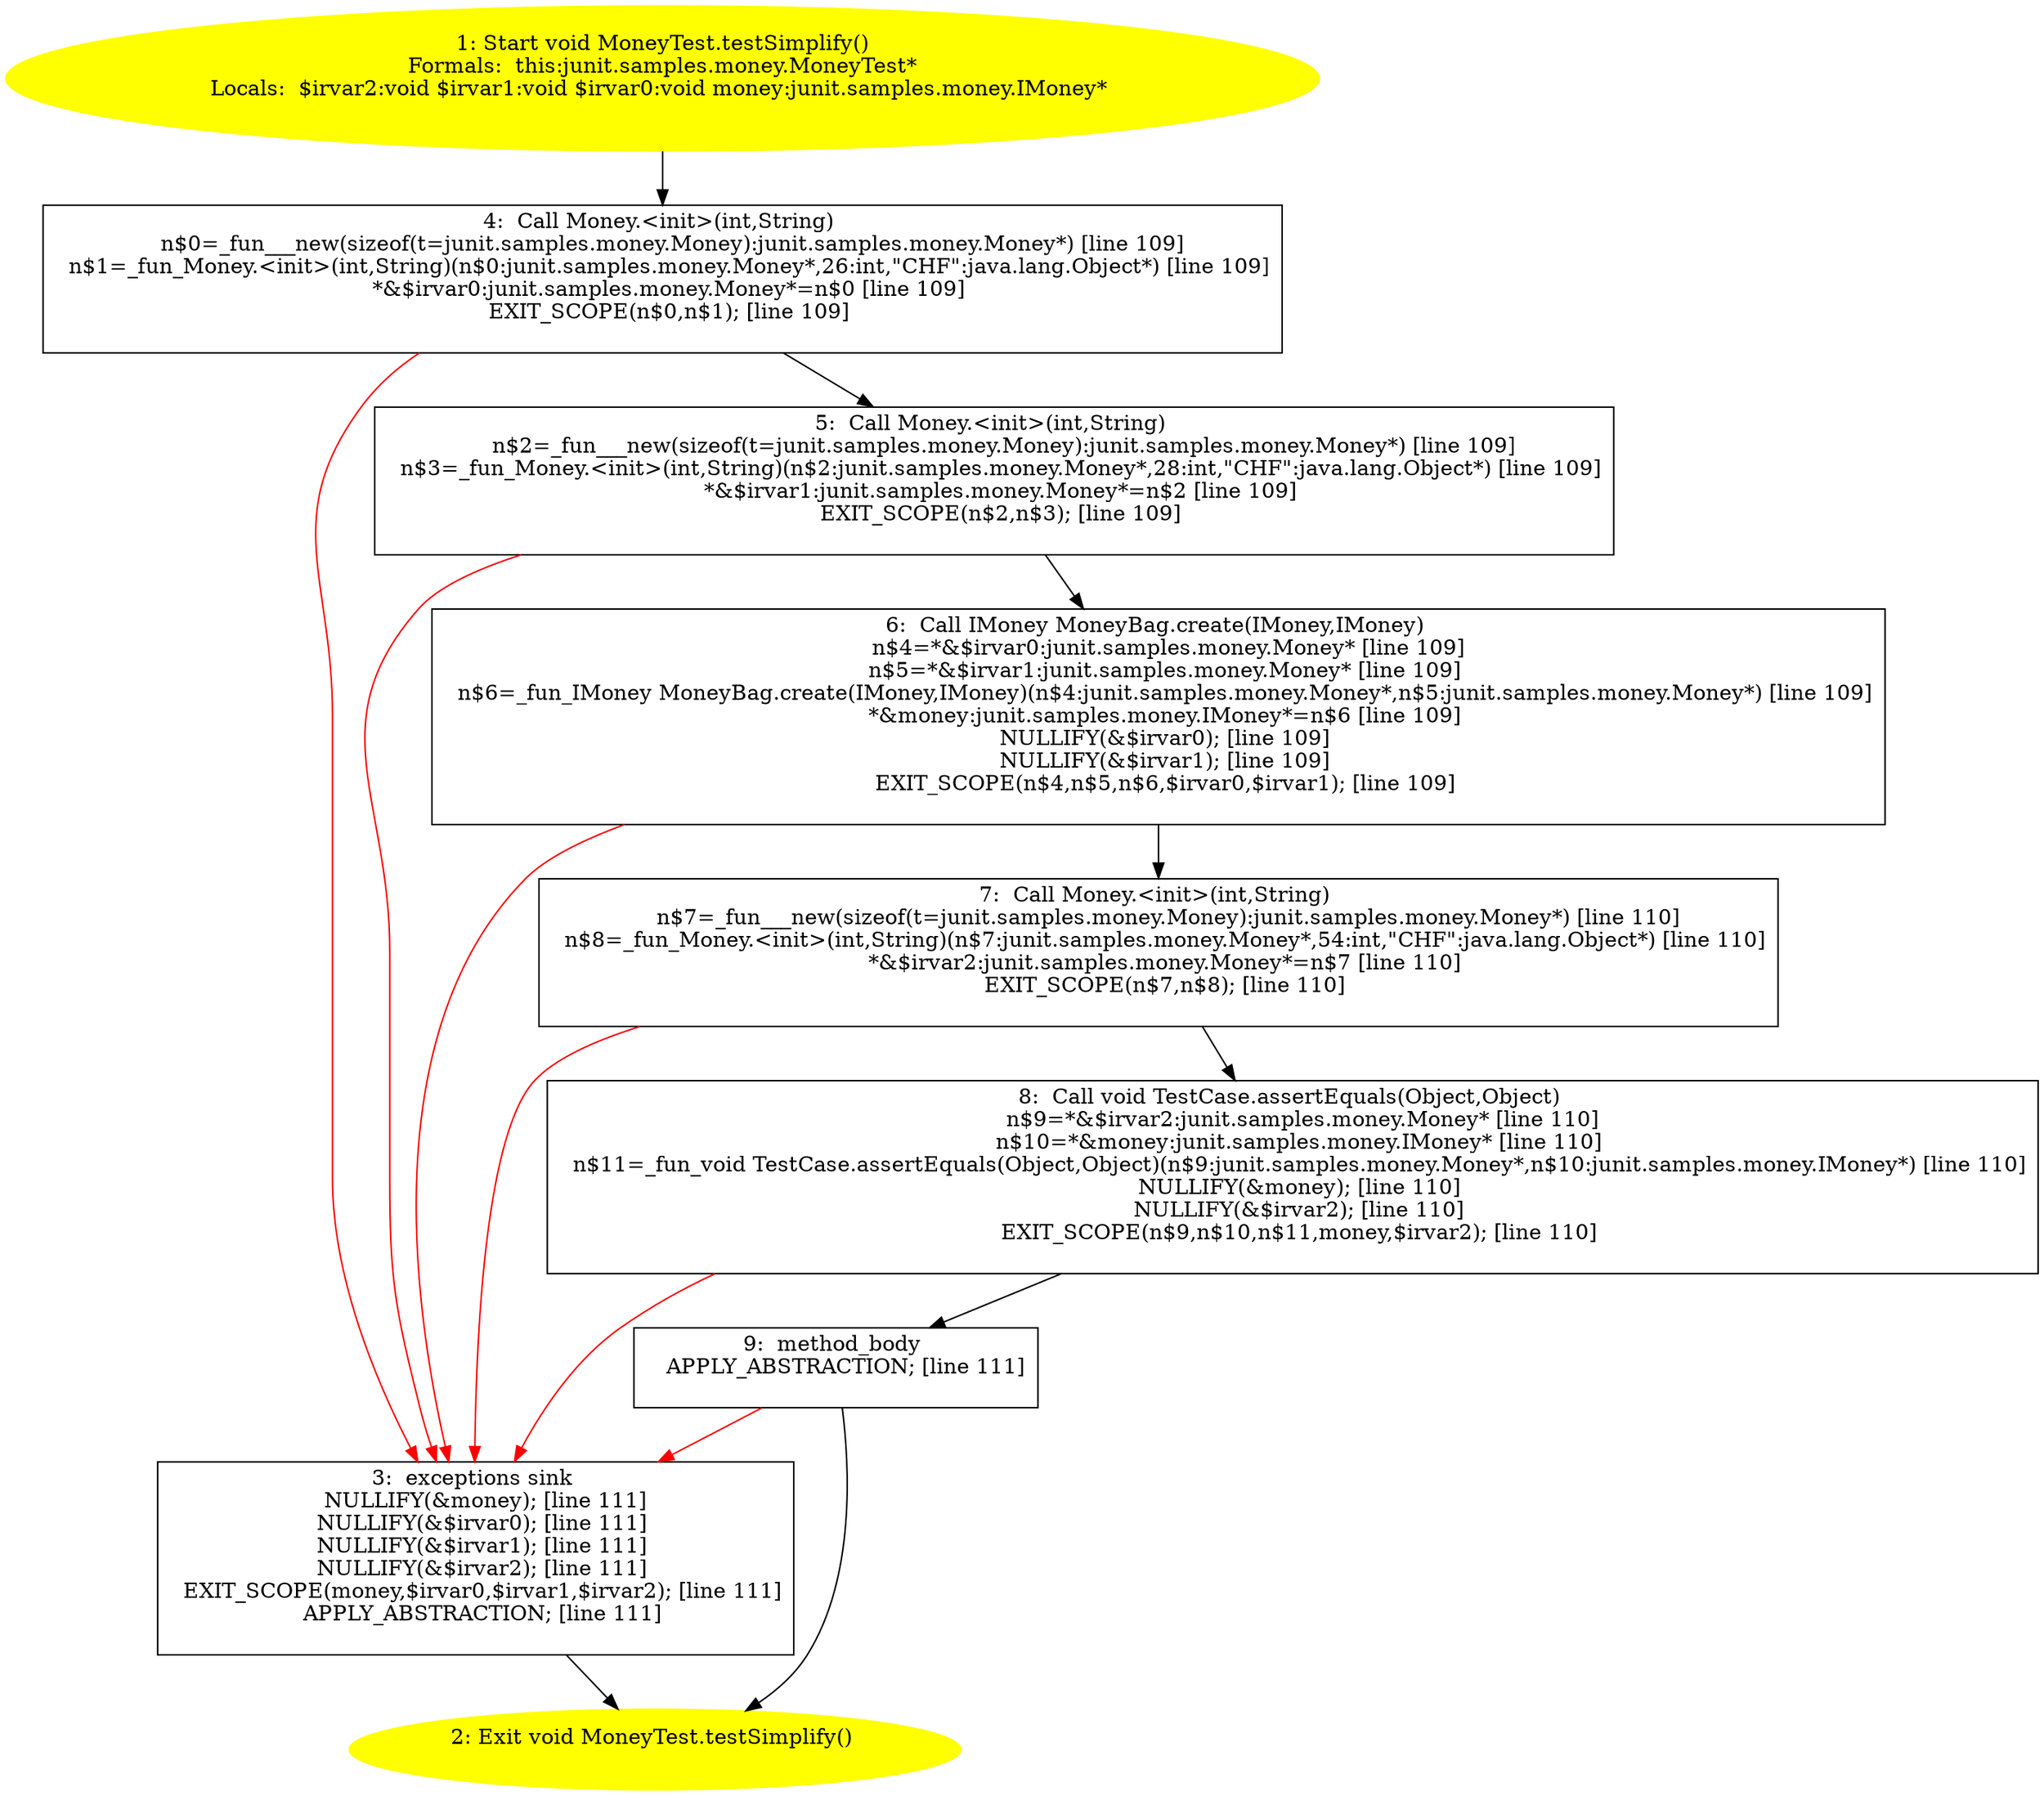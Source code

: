 /* @generated */
digraph cfg {
"junit.samples.money.MoneyTest.testSimplify():void.81e6f1a9d99fb3c71aaa0397e3fc6c04_1" [label="1: Start void MoneyTest.testSimplify()\nFormals:  this:junit.samples.money.MoneyTest*\nLocals:  $irvar2:void $irvar1:void $irvar0:void money:junit.samples.money.IMoney* \n  " color=yellow style=filled]
	

	 "junit.samples.money.MoneyTest.testSimplify():void.81e6f1a9d99fb3c71aaa0397e3fc6c04_1" -> "junit.samples.money.MoneyTest.testSimplify():void.81e6f1a9d99fb3c71aaa0397e3fc6c04_4" ;
"junit.samples.money.MoneyTest.testSimplify():void.81e6f1a9d99fb3c71aaa0397e3fc6c04_2" [label="2: Exit void MoneyTest.testSimplify() \n  " color=yellow style=filled]
	

"junit.samples.money.MoneyTest.testSimplify():void.81e6f1a9d99fb3c71aaa0397e3fc6c04_3" [label="3:  exceptions sink \n   NULLIFY(&money); [line 111]\n  NULLIFY(&$irvar0); [line 111]\n  NULLIFY(&$irvar1); [line 111]\n  NULLIFY(&$irvar2); [line 111]\n  EXIT_SCOPE(money,$irvar0,$irvar1,$irvar2); [line 111]\n  APPLY_ABSTRACTION; [line 111]\n " shape="box"]
	

	 "junit.samples.money.MoneyTest.testSimplify():void.81e6f1a9d99fb3c71aaa0397e3fc6c04_3" -> "junit.samples.money.MoneyTest.testSimplify():void.81e6f1a9d99fb3c71aaa0397e3fc6c04_2" ;
"junit.samples.money.MoneyTest.testSimplify():void.81e6f1a9d99fb3c71aaa0397e3fc6c04_4" [label="4:  Call Money.<init>(int,String) \n   n$0=_fun___new(sizeof(t=junit.samples.money.Money):junit.samples.money.Money*) [line 109]\n  n$1=_fun_Money.<init>(int,String)(n$0:junit.samples.money.Money*,26:int,\"CHF\":java.lang.Object*) [line 109]\n  *&$irvar0:junit.samples.money.Money*=n$0 [line 109]\n  EXIT_SCOPE(n$0,n$1); [line 109]\n " shape="box"]
	

	 "junit.samples.money.MoneyTest.testSimplify():void.81e6f1a9d99fb3c71aaa0397e3fc6c04_4" -> "junit.samples.money.MoneyTest.testSimplify():void.81e6f1a9d99fb3c71aaa0397e3fc6c04_5" ;
	 "junit.samples.money.MoneyTest.testSimplify():void.81e6f1a9d99fb3c71aaa0397e3fc6c04_4" -> "junit.samples.money.MoneyTest.testSimplify():void.81e6f1a9d99fb3c71aaa0397e3fc6c04_3" [color="red" ];
"junit.samples.money.MoneyTest.testSimplify():void.81e6f1a9d99fb3c71aaa0397e3fc6c04_5" [label="5:  Call Money.<init>(int,String) \n   n$2=_fun___new(sizeof(t=junit.samples.money.Money):junit.samples.money.Money*) [line 109]\n  n$3=_fun_Money.<init>(int,String)(n$2:junit.samples.money.Money*,28:int,\"CHF\":java.lang.Object*) [line 109]\n  *&$irvar1:junit.samples.money.Money*=n$2 [line 109]\n  EXIT_SCOPE(n$2,n$3); [line 109]\n " shape="box"]
	

	 "junit.samples.money.MoneyTest.testSimplify():void.81e6f1a9d99fb3c71aaa0397e3fc6c04_5" -> "junit.samples.money.MoneyTest.testSimplify():void.81e6f1a9d99fb3c71aaa0397e3fc6c04_6" ;
	 "junit.samples.money.MoneyTest.testSimplify():void.81e6f1a9d99fb3c71aaa0397e3fc6c04_5" -> "junit.samples.money.MoneyTest.testSimplify():void.81e6f1a9d99fb3c71aaa0397e3fc6c04_3" [color="red" ];
"junit.samples.money.MoneyTest.testSimplify():void.81e6f1a9d99fb3c71aaa0397e3fc6c04_6" [label="6:  Call IMoney MoneyBag.create(IMoney,IMoney) \n   n$4=*&$irvar0:junit.samples.money.Money* [line 109]\n  n$5=*&$irvar1:junit.samples.money.Money* [line 109]\n  n$6=_fun_IMoney MoneyBag.create(IMoney,IMoney)(n$4:junit.samples.money.Money*,n$5:junit.samples.money.Money*) [line 109]\n  *&money:junit.samples.money.IMoney*=n$6 [line 109]\n  NULLIFY(&$irvar0); [line 109]\n  NULLIFY(&$irvar1); [line 109]\n  EXIT_SCOPE(n$4,n$5,n$6,$irvar0,$irvar1); [line 109]\n " shape="box"]
	

	 "junit.samples.money.MoneyTest.testSimplify():void.81e6f1a9d99fb3c71aaa0397e3fc6c04_6" -> "junit.samples.money.MoneyTest.testSimplify():void.81e6f1a9d99fb3c71aaa0397e3fc6c04_7" ;
	 "junit.samples.money.MoneyTest.testSimplify():void.81e6f1a9d99fb3c71aaa0397e3fc6c04_6" -> "junit.samples.money.MoneyTest.testSimplify():void.81e6f1a9d99fb3c71aaa0397e3fc6c04_3" [color="red" ];
"junit.samples.money.MoneyTest.testSimplify():void.81e6f1a9d99fb3c71aaa0397e3fc6c04_7" [label="7:  Call Money.<init>(int,String) \n   n$7=_fun___new(sizeof(t=junit.samples.money.Money):junit.samples.money.Money*) [line 110]\n  n$8=_fun_Money.<init>(int,String)(n$7:junit.samples.money.Money*,54:int,\"CHF\":java.lang.Object*) [line 110]\n  *&$irvar2:junit.samples.money.Money*=n$7 [line 110]\n  EXIT_SCOPE(n$7,n$8); [line 110]\n " shape="box"]
	

	 "junit.samples.money.MoneyTest.testSimplify():void.81e6f1a9d99fb3c71aaa0397e3fc6c04_7" -> "junit.samples.money.MoneyTest.testSimplify():void.81e6f1a9d99fb3c71aaa0397e3fc6c04_8" ;
	 "junit.samples.money.MoneyTest.testSimplify():void.81e6f1a9d99fb3c71aaa0397e3fc6c04_7" -> "junit.samples.money.MoneyTest.testSimplify():void.81e6f1a9d99fb3c71aaa0397e3fc6c04_3" [color="red" ];
"junit.samples.money.MoneyTest.testSimplify():void.81e6f1a9d99fb3c71aaa0397e3fc6c04_8" [label="8:  Call void TestCase.assertEquals(Object,Object) \n   n$9=*&$irvar2:junit.samples.money.Money* [line 110]\n  n$10=*&money:junit.samples.money.IMoney* [line 110]\n  n$11=_fun_void TestCase.assertEquals(Object,Object)(n$9:junit.samples.money.Money*,n$10:junit.samples.money.IMoney*) [line 110]\n  NULLIFY(&money); [line 110]\n  NULLIFY(&$irvar2); [line 110]\n  EXIT_SCOPE(n$9,n$10,n$11,money,$irvar2); [line 110]\n " shape="box"]
	

	 "junit.samples.money.MoneyTest.testSimplify():void.81e6f1a9d99fb3c71aaa0397e3fc6c04_8" -> "junit.samples.money.MoneyTest.testSimplify():void.81e6f1a9d99fb3c71aaa0397e3fc6c04_9" ;
	 "junit.samples.money.MoneyTest.testSimplify():void.81e6f1a9d99fb3c71aaa0397e3fc6c04_8" -> "junit.samples.money.MoneyTest.testSimplify():void.81e6f1a9d99fb3c71aaa0397e3fc6c04_3" [color="red" ];
"junit.samples.money.MoneyTest.testSimplify():void.81e6f1a9d99fb3c71aaa0397e3fc6c04_9" [label="9:  method_body \n   APPLY_ABSTRACTION; [line 111]\n " shape="box"]
	

	 "junit.samples.money.MoneyTest.testSimplify():void.81e6f1a9d99fb3c71aaa0397e3fc6c04_9" -> "junit.samples.money.MoneyTest.testSimplify():void.81e6f1a9d99fb3c71aaa0397e3fc6c04_2" ;
	 "junit.samples.money.MoneyTest.testSimplify():void.81e6f1a9d99fb3c71aaa0397e3fc6c04_9" -> "junit.samples.money.MoneyTest.testSimplify():void.81e6f1a9d99fb3c71aaa0397e3fc6c04_3" [color="red" ];
}
